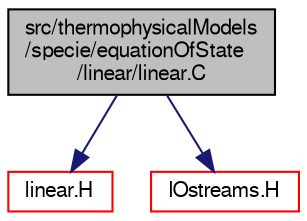 digraph "src/thermophysicalModels/specie/equationOfState/linear/linear.C"
{
  bgcolor="transparent";
  edge [fontname="FreeSans",fontsize="10",labelfontname="FreeSans",labelfontsize="10"];
  node [fontname="FreeSans",fontsize="10",shape=record];
  Node0 [label="src/thermophysicalModels\l/specie/equationOfState\l/linear/linear.C",height=0.2,width=0.4,color="black", fillcolor="grey75", style="filled", fontcolor="black"];
  Node0 -> Node1 [color="midnightblue",fontsize="10",style="solid",fontname="FreeSans"];
  Node1 [label="linear.H",height=0.2,width=0.4,color="red",URL="$a39404.html"];
  Node0 -> Node43 [color="midnightblue",fontsize="10",style="solid",fontname="FreeSans"];
  Node43 [label="IOstreams.H",height=0.2,width=0.4,color="red",URL="$a09104.html",tooltip="Useful combination of include files which define Sin, Sout and Serr and the use of IO streams general..."];
}
